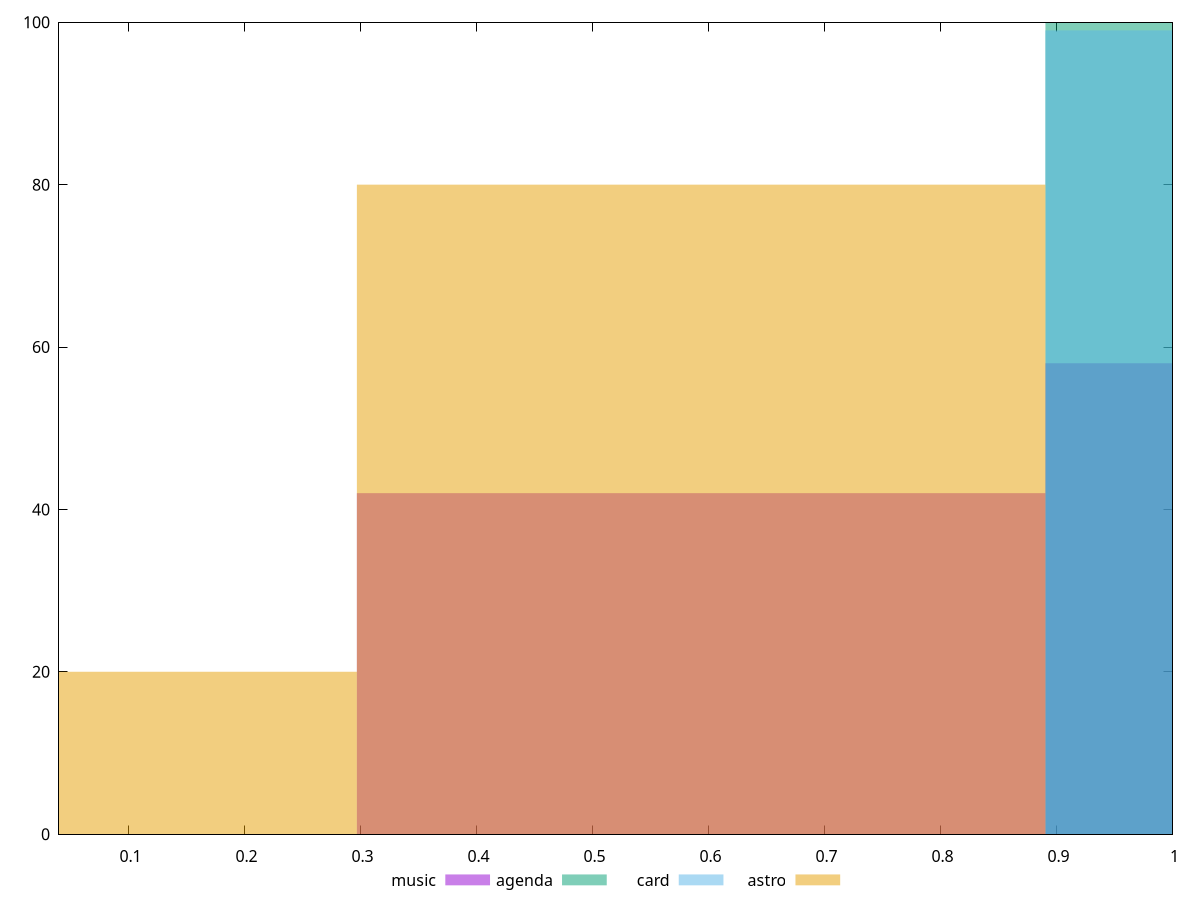 reset

$music <<EOF
1.187273403306656 58
0.593636701653328 42
EOF

$agenda <<EOF
1.187273403306656 100
EOF

$card <<EOF
1.187273403306656 99
EOF

$astro <<EOF
0.593636701653328 80
0 20
EOF

set key outside below
set boxwidth 0.593636701653328
set xrange [0.04:1]
set yrange [0:100]
set trange [0:100]
set style fill transparent solid 0.5 noborder
set terminal svg size 640, 520 enhanced background rgb 'white'
set output "report/report_00029_2021-02-24T13-36-40.390Z/first-cpu-idle/comparison/histogram/all_score.svg"

plot $music title "music" with boxes, \
     $agenda title "agenda" with boxes, \
     $card title "card" with boxes, \
     $astro title "astro" with boxes

reset
